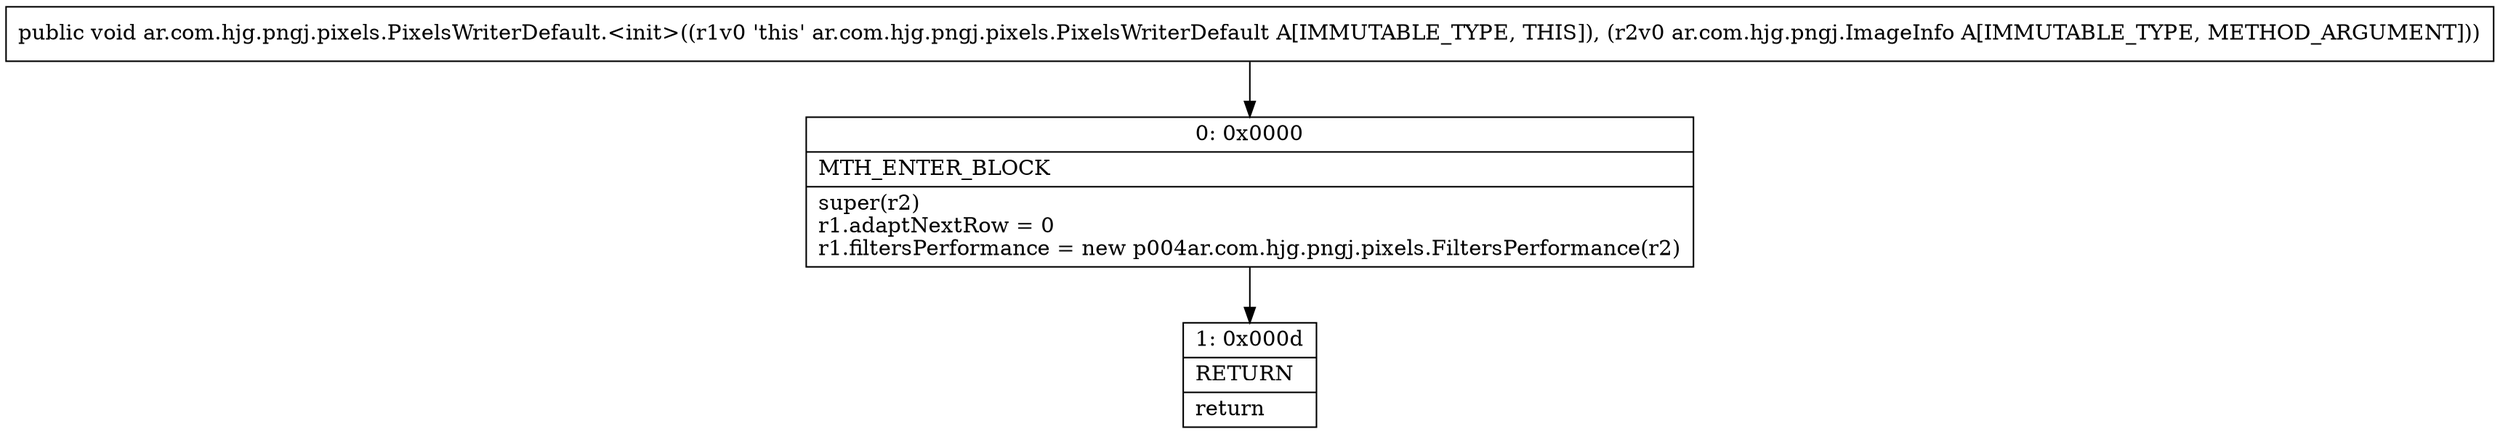 digraph "CFG forar.com.hjg.pngj.pixels.PixelsWriterDefault.\<init\>(Lar\/com\/hjg\/pngj\/ImageInfo;)V" {
Node_0 [shape=record,label="{0\:\ 0x0000|MTH_ENTER_BLOCK\l|super(r2)\lr1.adaptNextRow = 0\lr1.filtersPerformance = new p004ar.com.hjg.pngj.pixels.FiltersPerformance(r2)\l}"];
Node_1 [shape=record,label="{1\:\ 0x000d|RETURN\l|return\l}"];
MethodNode[shape=record,label="{public void ar.com.hjg.pngj.pixels.PixelsWriterDefault.\<init\>((r1v0 'this' ar.com.hjg.pngj.pixels.PixelsWriterDefault A[IMMUTABLE_TYPE, THIS]), (r2v0 ar.com.hjg.pngj.ImageInfo A[IMMUTABLE_TYPE, METHOD_ARGUMENT])) }"];
MethodNode -> Node_0;
Node_0 -> Node_1;
}

